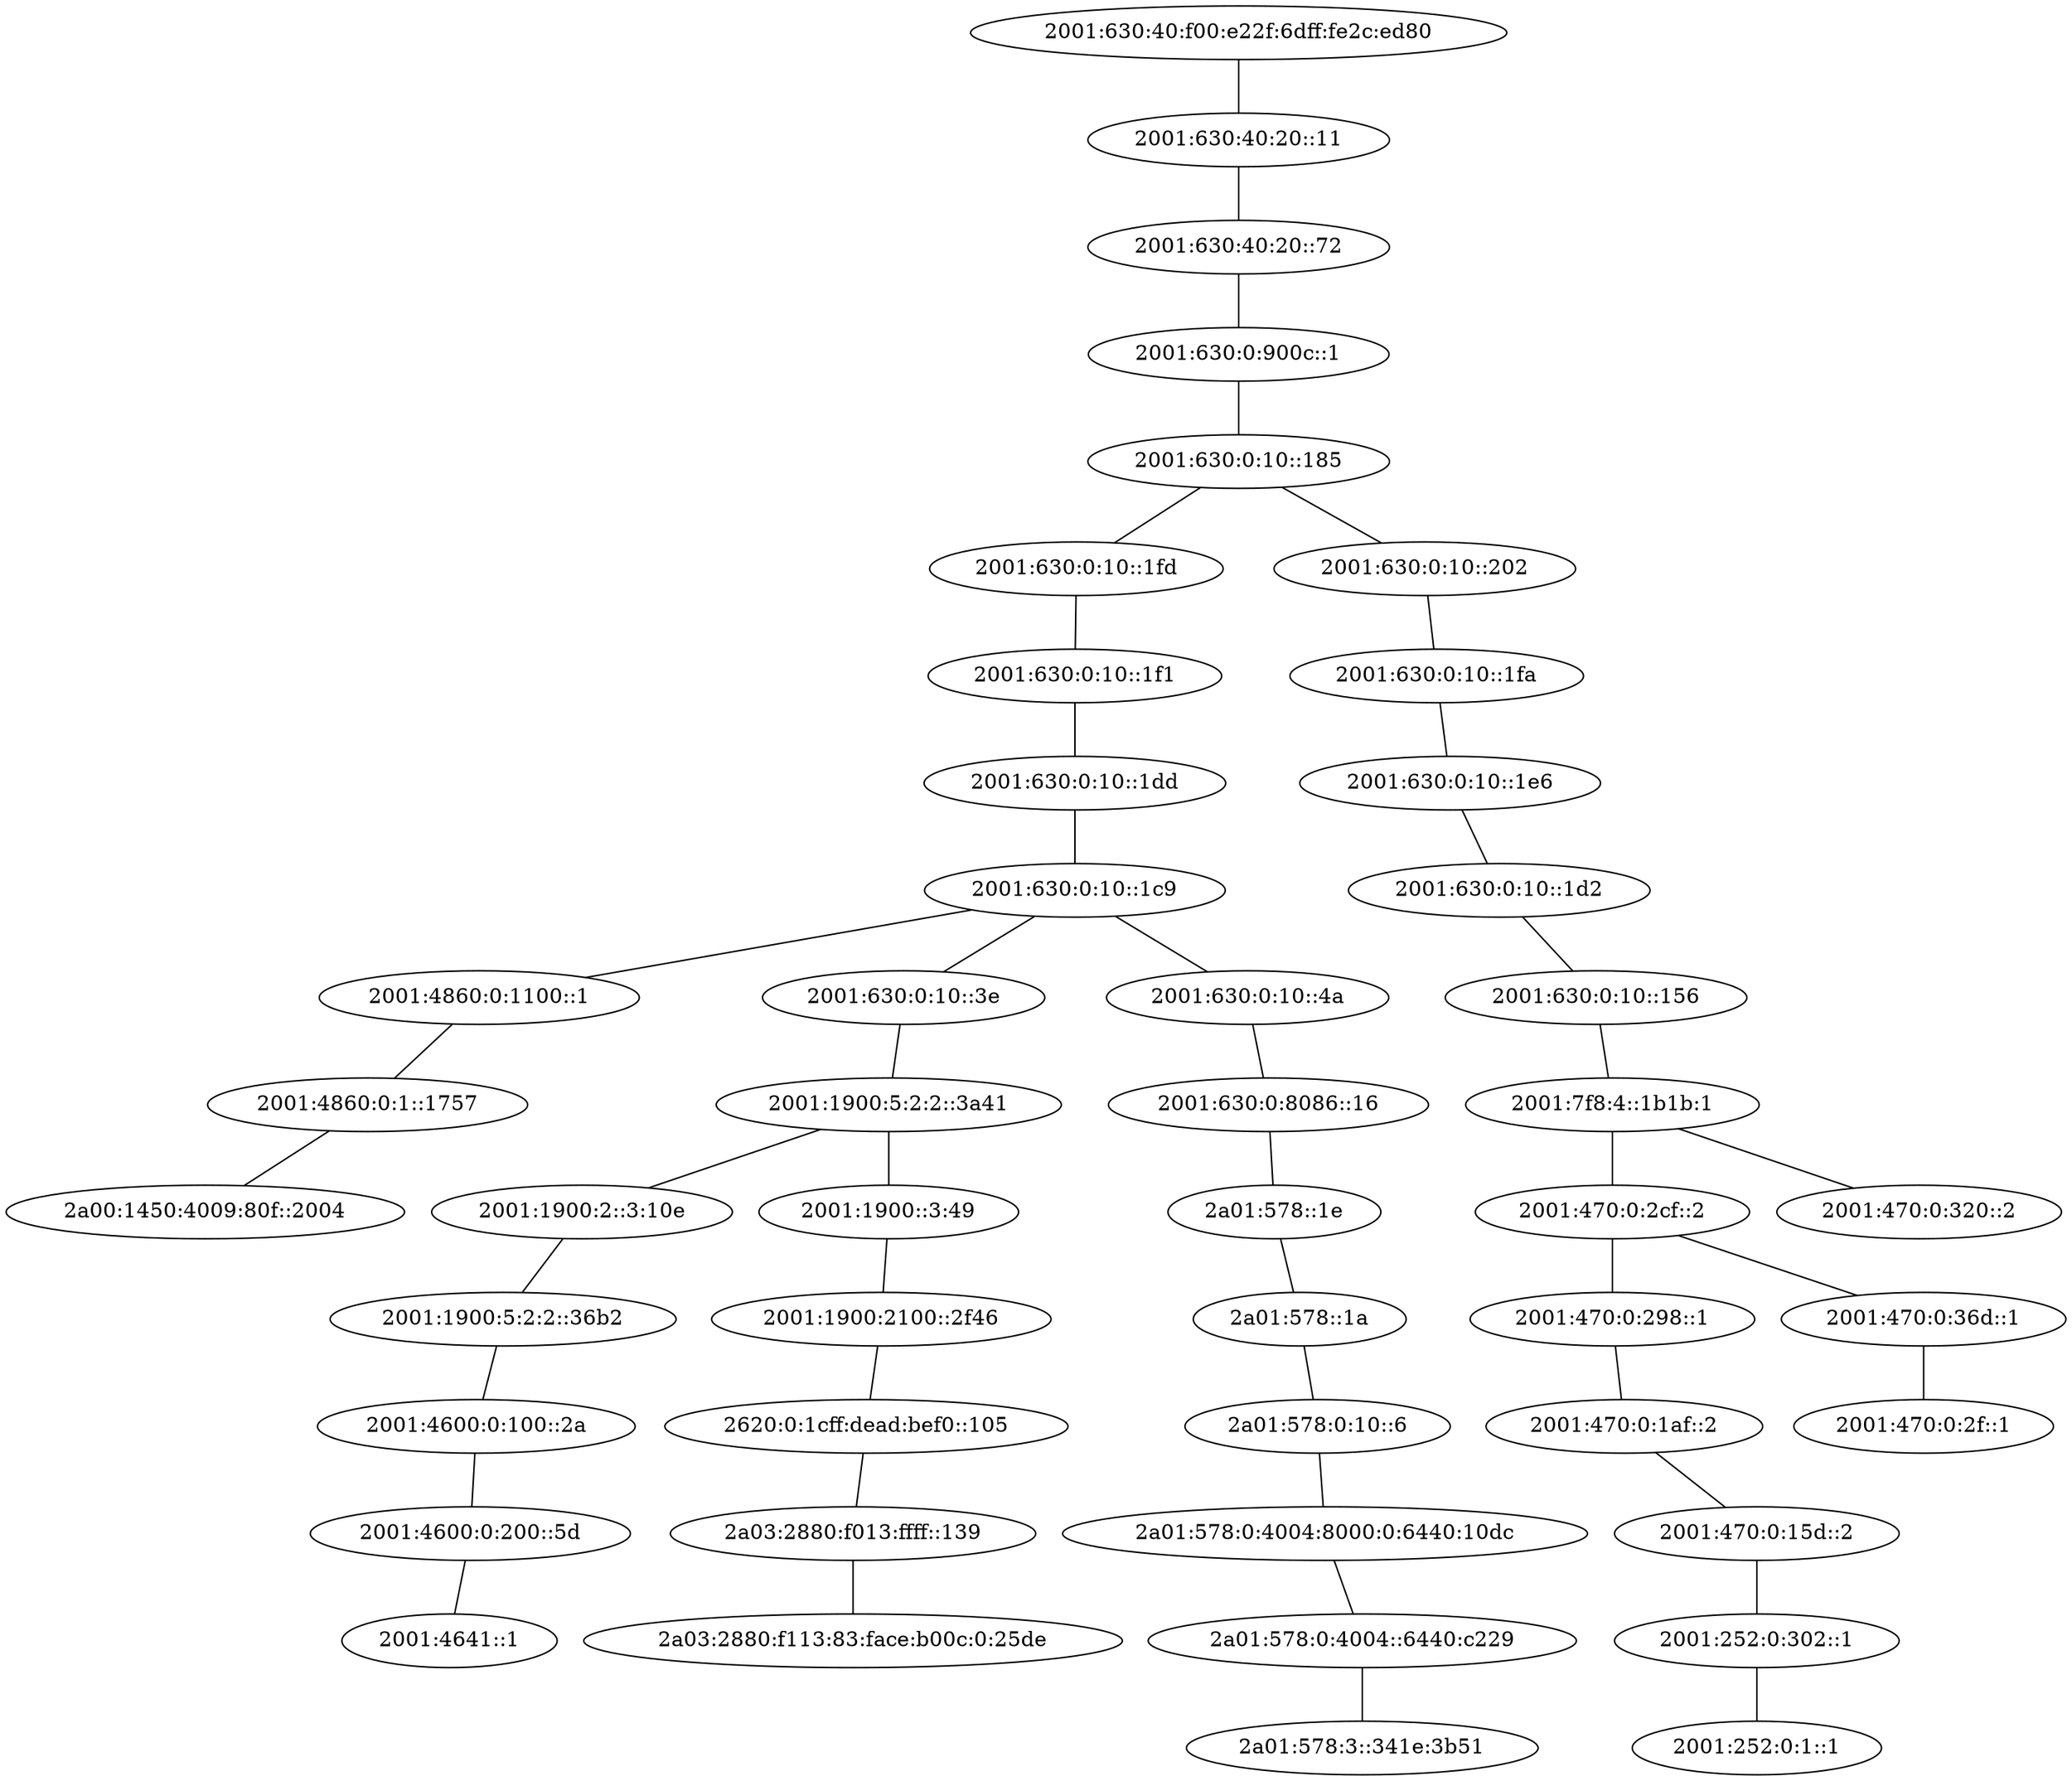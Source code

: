 graph routertopology {
"2001:1900:2100::2f46"  -- "2620:0:1cff:dead:bef0::105"
"2001:1900:2::3:10e"  -- "2001:1900:5:2:2::36b2"
"2001:1900::3:49"  -- "2001:1900:2100::2f46"
"2001:1900:5:2:2::36b2"  -- "2001:4600:0:100::2a"
"2001:1900:5:2:2::3a41"  -- "2001:1900:2::3:10e"
"2001:1900:5:2:2::3a41"  -- "2001:1900::3:49"
"2001:252:0:302::1"  -- "2001:252:0:1::1"
"2001:4600:0:100::2a"  -- "2001:4600:0:200::5d"
"2001:4600:0:200::5d"  -- "2001:4641::1"
"2001:470:0:15d::2"  -- "2001:252:0:302::1"
"2001:470:0:1af::2"  -- "2001:470:0:15d::2"
"2001:470:0:298::1"  -- "2001:470:0:1af::2"
"2001:470:0:2cf::2"  -- "2001:470:0:298::1"
"2001:470:0:2cf::2"  -- "2001:470:0:36d::1"
"2001:470:0:36d::1"  -- "2001:470:0:2f::1"
"2001:4860:0:1100::1"  -- "2001:4860:0:1::1757"
"2001:4860:0:1::1757"  -- "2a00:1450:4009:80f::2004"
"2001:630:0:10::156"  -- "2001:7f8:4::1b1b:1"
"2001:630:0:10::185"  -- "2001:630:0:10::1fd"
"2001:630:0:10::185"  -- "2001:630:0:10::202"
"2001:630:0:10::1c9"  -- "2001:4860:0:1100::1"
"2001:630:0:10::1c9"  -- "2001:630:0:10::3e"
"2001:630:0:10::1c9"  -- "2001:630:0:10::4a"
"2001:630:0:10::1d2"  -- "2001:630:0:10::156"
"2001:630:0:10::1dd"  -- "2001:630:0:10::1c9"
"2001:630:0:10::1e6"  -- "2001:630:0:10::1d2"
"2001:630:0:10::1f1"  -- "2001:630:0:10::1dd"
"2001:630:0:10::1fa"  -- "2001:630:0:10::1e6"
"2001:630:0:10::1fd"  -- "2001:630:0:10::1f1"
"2001:630:0:10::202"  -- "2001:630:0:10::1fa"
"2001:630:0:10::3e"  -- "2001:1900:5:2:2::3a41"
"2001:630:0:10::4a"  -- "2001:630:0:8086::16"
"2001:630:0:8086::16"  -- "2a01:578::1e"
"2001:630:0:900c::1"  -- "2001:630:0:10::185"
"2001:630:40:20::11"  -- "2001:630:40:20::72"
"2001:630:40:20::72"  -- "2001:630:0:900c::1"
"2001:630:40:f00:e22f:6dff:fe2c:ed80"  -- "2001:630:40:20::11"
"2001:7f8:4::1b1b:1"  -- "2001:470:0:2cf::2"
"2001:7f8:4::1b1b:1"  -- "2001:470:0:320::2"
"2620:0:1cff:dead:bef0::105"  -- "2a03:2880:f013:ffff::139"
"2a01:578:0:10::6"  -- "2a01:578:0:4004:8000:0:6440:10dc"
"2a01:578:0:4004::6440:c229"  -- "2a01:578:3::341e:3b51"
"2a01:578:0:4004:8000:0:6440:10dc"  -- "2a01:578:0:4004::6440:c229"
"2a01:578::1a"  -- "2a01:578:0:10::6"
"2a01:578::1e"  -- "2a01:578::1a"
"2a03:2880:f013:ffff::139"  -- "2a03:2880:f113:83:face:b00c:0:25de"
}
